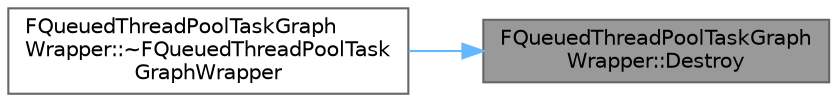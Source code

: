 digraph "FQueuedThreadPoolTaskGraphWrapper::Destroy"
{
 // INTERACTIVE_SVG=YES
 // LATEX_PDF_SIZE
  bgcolor="transparent";
  edge [fontname=Helvetica,fontsize=10,labelfontname=Helvetica,labelfontsize=10];
  node [fontname=Helvetica,fontsize=10,shape=box,height=0.2,width=0.4];
  rankdir="RL";
  Node1 [id="Node000001",label="FQueuedThreadPoolTaskGraph\lWrapper::Destroy",height=0.2,width=0.4,color="gray40", fillcolor="grey60", style="filled", fontcolor="black",tooltip="Tells the pool to clean up all background threads."];
  Node1 -> Node2 [id="edge1_Node000001_Node000002",dir="back",color="steelblue1",style="solid",tooltip=" "];
  Node2 [id="Node000002",label="FQueuedThreadPoolTaskGraph\lWrapper::~FQueuedThreadPoolTask\lGraphWrapper",height=0.2,width=0.4,color="grey40", fillcolor="white", style="filled",URL="$dc/d90/classFQueuedThreadPoolTaskGraphWrapper.html#aa5f3fe4ef596f87dca346532de3b4b36",tooltip=" "];
}
